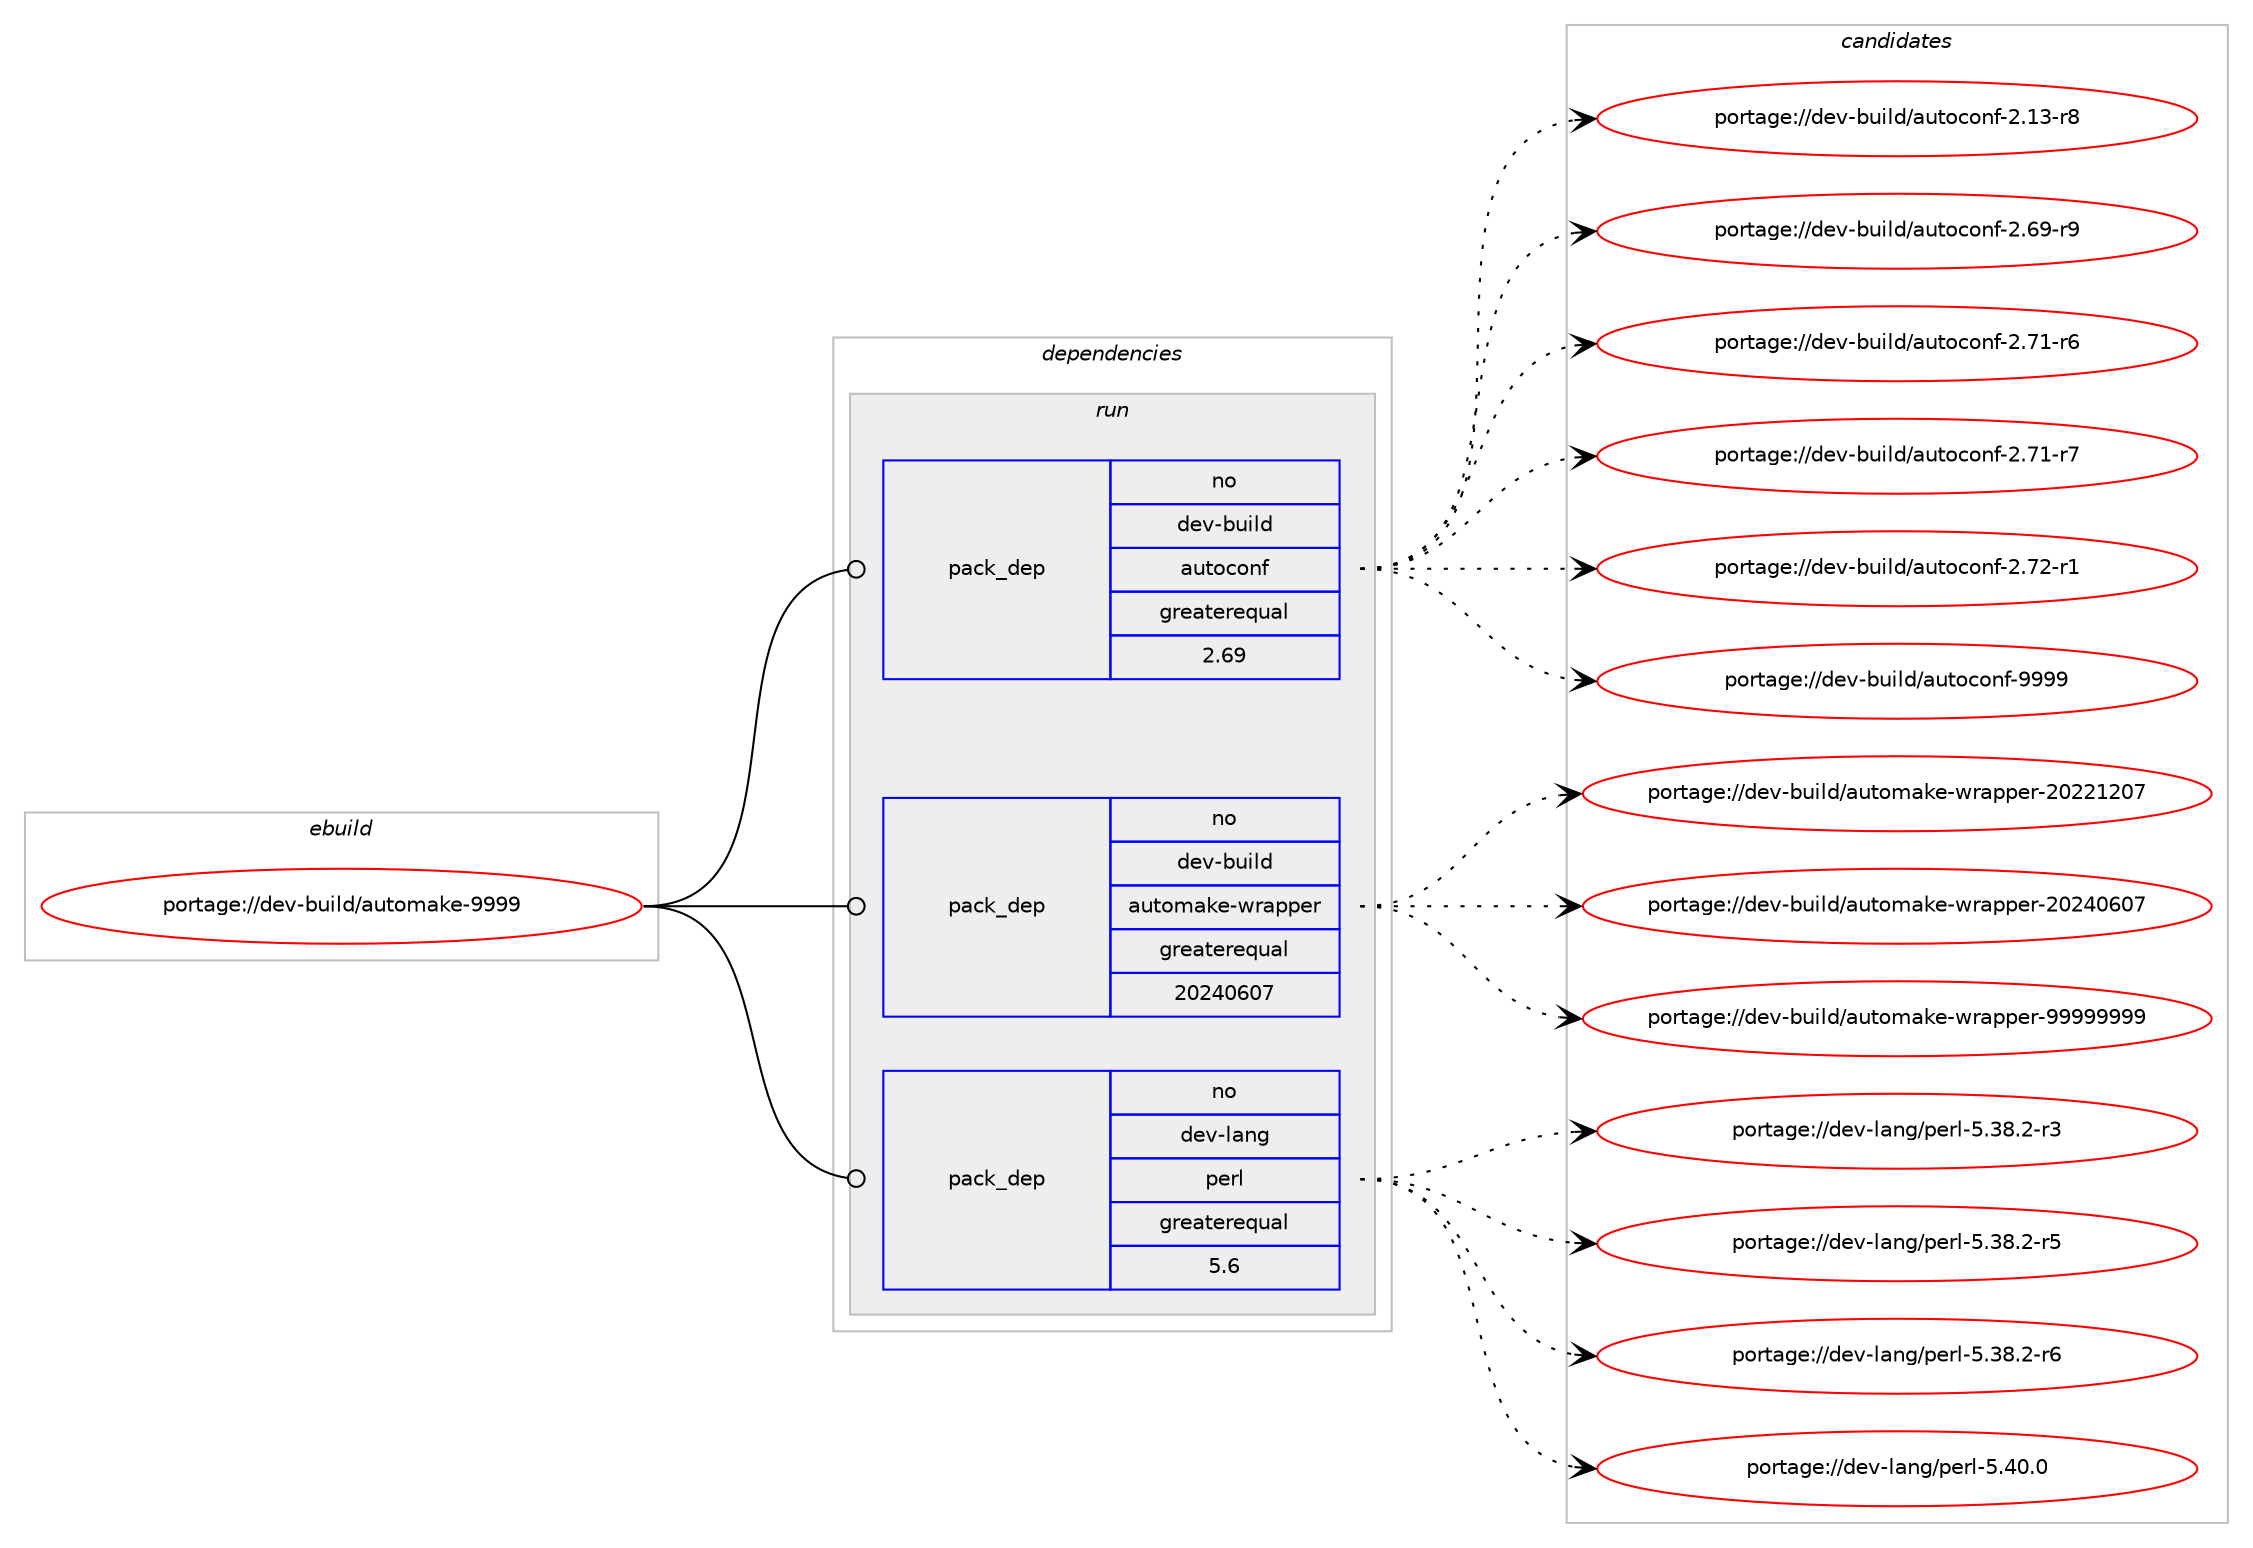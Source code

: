 digraph prolog {

# *************
# Graph options
# *************

newrank=true;
concentrate=true;
compound=true;
graph [rankdir=LR,fontname=Helvetica,fontsize=10,ranksep=1.5];#, ranksep=2.5, nodesep=0.2];
edge  [arrowhead=vee];
node  [fontname=Helvetica,fontsize=10];

# **********
# The ebuild
# **********

subgraph cluster_leftcol {
color=gray;
rank=same;
label=<<i>ebuild</i>>;
id [label="portage://dev-build/automake-9999", color=red, width=4, href="../dev-build/automake-9999.svg"];
}

# ****************
# The dependencies
# ****************

subgraph cluster_midcol {
color=gray;
label=<<i>dependencies</i>>;
subgraph cluster_compile {
fillcolor="#eeeeee";
style=filled;
label=<<i>compile</i>>;
}
subgraph cluster_compileandrun {
fillcolor="#eeeeee";
style=filled;
label=<<i>compile and run</i>>;
}
subgraph cluster_run {
fillcolor="#eeeeee";
style=filled;
label=<<i>run</i>>;
subgraph pack12149 {
dependency29313 [label=<<TABLE BORDER="0" CELLBORDER="1" CELLSPACING="0" CELLPADDING="4" WIDTH="220"><TR><TD ROWSPAN="6" CELLPADDING="30">pack_dep</TD></TR><TR><TD WIDTH="110">no</TD></TR><TR><TD>dev-build</TD></TR><TR><TD>autoconf</TD></TR><TR><TD>greaterequal</TD></TR><TR><TD>2.69</TD></TR></TABLE>>, shape=none, color=blue];
}
id:e -> dependency29313:w [weight=20,style="solid",arrowhead="odot"];
subgraph pack12150 {
dependency29314 [label=<<TABLE BORDER="0" CELLBORDER="1" CELLSPACING="0" CELLPADDING="4" WIDTH="220"><TR><TD ROWSPAN="6" CELLPADDING="30">pack_dep</TD></TR><TR><TD WIDTH="110">no</TD></TR><TR><TD>dev-build</TD></TR><TR><TD>automake-wrapper</TD></TR><TR><TD>greaterequal</TD></TR><TR><TD>20240607</TD></TR></TABLE>>, shape=none, color=blue];
}
id:e -> dependency29314:w [weight=20,style="solid",arrowhead="odot"];
subgraph pack12151 {
dependency29315 [label=<<TABLE BORDER="0" CELLBORDER="1" CELLSPACING="0" CELLPADDING="4" WIDTH="220"><TR><TD ROWSPAN="6" CELLPADDING="30">pack_dep</TD></TR><TR><TD WIDTH="110">no</TD></TR><TR><TD>dev-lang</TD></TR><TR><TD>perl</TD></TR><TR><TD>greaterequal</TD></TR><TR><TD>5.6</TD></TR></TABLE>>, shape=none, color=blue];
}
id:e -> dependency29315:w [weight=20,style="solid",arrowhead="odot"];
# *** BEGIN UNKNOWN DEPENDENCY TYPE (TODO) ***
# id -> package_dependency(portage://dev-build/automake-9999,run,no,sys-devel,gnuconfig,none,[,,],[],[])
# *** END UNKNOWN DEPENDENCY TYPE (TODO) ***

}
}

# **************
# The candidates
# **************

subgraph cluster_choices {
rank=same;
color=gray;
label=<<i>candidates</i>>;

subgraph choice12149 {
color=black;
nodesep=1;
choice100101118459811710510810047971171161119911111010245504649514511456 [label="portage://dev-build/autoconf-2.13-r8", color=red, width=4,href="../dev-build/autoconf-2.13-r8.svg"];
choice100101118459811710510810047971171161119911111010245504654574511457 [label="portage://dev-build/autoconf-2.69-r9", color=red, width=4,href="../dev-build/autoconf-2.69-r9.svg"];
choice100101118459811710510810047971171161119911111010245504655494511454 [label="portage://dev-build/autoconf-2.71-r6", color=red, width=4,href="../dev-build/autoconf-2.71-r6.svg"];
choice100101118459811710510810047971171161119911111010245504655494511455 [label="portage://dev-build/autoconf-2.71-r7", color=red, width=4,href="../dev-build/autoconf-2.71-r7.svg"];
choice100101118459811710510810047971171161119911111010245504655504511449 [label="portage://dev-build/autoconf-2.72-r1", color=red, width=4,href="../dev-build/autoconf-2.72-r1.svg"];
choice10010111845981171051081004797117116111991111101024557575757 [label="portage://dev-build/autoconf-9999", color=red, width=4,href="../dev-build/autoconf-9999.svg"];
dependency29313:e -> choice100101118459811710510810047971171161119911111010245504649514511456:w [style=dotted,weight="100"];
dependency29313:e -> choice100101118459811710510810047971171161119911111010245504654574511457:w [style=dotted,weight="100"];
dependency29313:e -> choice100101118459811710510810047971171161119911111010245504655494511454:w [style=dotted,weight="100"];
dependency29313:e -> choice100101118459811710510810047971171161119911111010245504655494511455:w [style=dotted,weight="100"];
dependency29313:e -> choice100101118459811710510810047971171161119911111010245504655504511449:w [style=dotted,weight="100"];
dependency29313:e -> choice10010111845981171051081004797117116111991111101024557575757:w [style=dotted,weight="100"];
}
subgraph choice12150 {
color=black;
nodesep=1;
choice10010111845981171051081004797117116111109971071014511911497112112101114455048505049504855 [label="portage://dev-build/automake-wrapper-20221207", color=red, width=4,href="../dev-build/automake-wrapper-20221207.svg"];
choice10010111845981171051081004797117116111109971071014511911497112112101114455048505248544855 [label="portage://dev-build/automake-wrapper-20240607", color=red, width=4,href="../dev-build/automake-wrapper-20240607.svg"];
choice10010111845981171051081004797117116111109971071014511911497112112101114455757575757575757 [label="portage://dev-build/automake-wrapper-99999999", color=red, width=4,href="../dev-build/automake-wrapper-99999999.svg"];
dependency29314:e -> choice10010111845981171051081004797117116111109971071014511911497112112101114455048505049504855:w [style=dotted,weight="100"];
dependency29314:e -> choice10010111845981171051081004797117116111109971071014511911497112112101114455048505248544855:w [style=dotted,weight="100"];
dependency29314:e -> choice10010111845981171051081004797117116111109971071014511911497112112101114455757575757575757:w [style=dotted,weight="100"];
}
subgraph choice12151 {
color=black;
nodesep=1;
choice100101118451089711010347112101114108455346515646504511451 [label="portage://dev-lang/perl-5.38.2-r3", color=red, width=4,href="../dev-lang/perl-5.38.2-r3.svg"];
choice100101118451089711010347112101114108455346515646504511453 [label="portage://dev-lang/perl-5.38.2-r5", color=red, width=4,href="../dev-lang/perl-5.38.2-r5.svg"];
choice100101118451089711010347112101114108455346515646504511454 [label="portage://dev-lang/perl-5.38.2-r6", color=red, width=4,href="../dev-lang/perl-5.38.2-r6.svg"];
choice10010111845108971101034711210111410845534652484648 [label="portage://dev-lang/perl-5.40.0", color=red, width=4,href="../dev-lang/perl-5.40.0.svg"];
dependency29315:e -> choice100101118451089711010347112101114108455346515646504511451:w [style=dotted,weight="100"];
dependency29315:e -> choice100101118451089711010347112101114108455346515646504511453:w [style=dotted,weight="100"];
dependency29315:e -> choice100101118451089711010347112101114108455346515646504511454:w [style=dotted,weight="100"];
dependency29315:e -> choice10010111845108971101034711210111410845534652484648:w [style=dotted,weight="100"];
}
}

}
